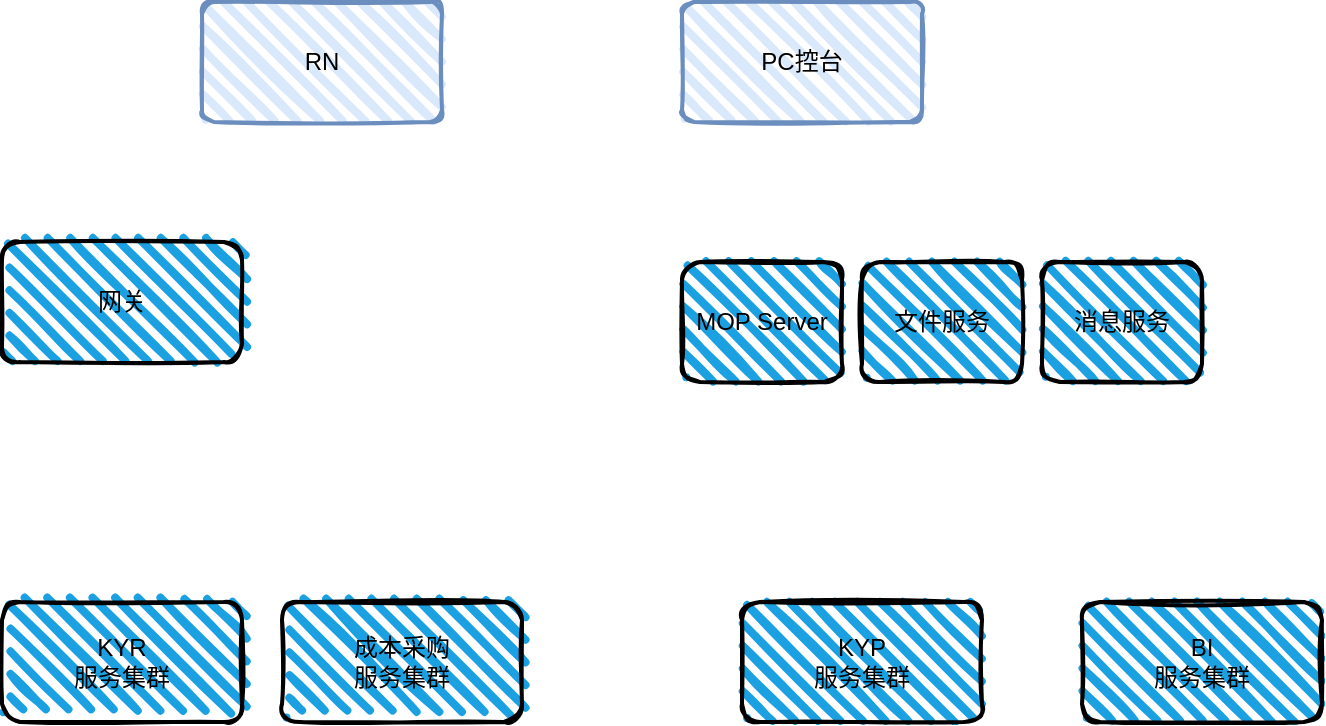 <mxfile version="14.8.4" type="github"><diagram id="amWx9P3n1E7OvGlRH24r" name="第 1 页"><mxGraphModel dx="946" dy="614" grid="1" gridSize="10" guides="1" tooltips="1" connect="1" arrows="1" fold="1" page="1" pageScale="1" pageWidth="827" pageHeight="1169" math="0" shadow="0"><root><mxCell id="0"/><mxCell id="1" parent="0"/><mxCell id="Jjgy3YNpRm99f4q9-tlM-1" value="RN" style="rounded=1;whiteSpace=wrap;html=1;strokeWidth=2;fillWeight=4;hachureGap=8;hachureAngle=45;sketch=1;fillStyle=auto;strokeColor=#6c8ebf;glass=0;shadow=0;fillColor=#dae8fc;arcSize=10;" vertex="1" parent="1"><mxGeometry x="200" y="40" width="120" height="60" as="geometry"/></mxCell><mxCell id="Jjgy3YNpRm99f4q9-tlM-13" value="PC控台" style="rounded=1;whiteSpace=wrap;html=1;strokeWidth=2;fillWeight=4;hachureGap=8;hachureAngle=45;sketch=1;fillStyle=auto;strokeColor=#6c8ebf;glass=0;shadow=0;fillColor=#dae8fc;arcSize=10;" vertex="1" parent="1"><mxGeometry x="440" y="40" width="120" height="60" as="geometry"/></mxCell><mxCell id="Jjgy3YNpRm99f4q9-tlM-14" value="网关" style="rounded=1;whiteSpace=wrap;html=1;strokeWidth=2;fillWeight=4;hachureGap=8;hachureAngle=45;fillColor=#1ba1e2;sketch=1;shadow=0;glass=0;" vertex="1" parent="1"><mxGeometry x="100" y="160" width="120" height="60" as="geometry"/></mxCell><mxCell id="Jjgy3YNpRm99f4q9-tlM-15" value="KYR&lt;br&gt;服务集群" style="rounded=1;whiteSpace=wrap;html=1;strokeWidth=2;fillWeight=4;hachureGap=8;hachureAngle=45;fillColor=#1ba1e2;sketch=1;shadow=0;glass=0;" vertex="1" parent="1"><mxGeometry x="100" y="340" width="120" height="60" as="geometry"/></mxCell><mxCell id="Jjgy3YNpRm99f4q9-tlM-18" value="KYP&lt;br&gt;服务集群" style="rounded=1;whiteSpace=wrap;html=1;strokeWidth=2;fillWeight=4;hachureGap=8;hachureAngle=45;fillColor=#1ba1e2;sketch=1;shadow=0;glass=0;" vertex="1" parent="1"><mxGeometry x="470" y="340" width="120" height="60" as="geometry"/></mxCell><mxCell id="Jjgy3YNpRm99f4q9-tlM-19" value="BI&lt;br&gt;服务集群" style="rounded=1;whiteSpace=wrap;html=1;strokeWidth=2;fillWeight=4;hachureGap=8;hachureAngle=45;fillColor=#1ba1e2;sketch=1;shadow=0;glass=0;" vertex="1" parent="1"><mxGeometry x="640" y="340" width="120" height="60" as="geometry"/></mxCell><mxCell id="Jjgy3YNpRm99f4q9-tlM-20" value="MOP Server" style="rounded=1;whiteSpace=wrap;html=1;strokeWidth=2;fillWeight=4;hachureGap=8;hachureAngle=45;fillColor=#1ba1e2;sketch=1;shadow=0;glass=0;" vertex="1" parent="1"><mxGeometry x="440" y="170" width="80" height="60" as="geometry"/></mxCell><mxCell id="Jjgy3YNpRm99f4q9-tlM-21" value="文件服务" style="rounded=1;whiteSpace=wrap;html=1;strokeWidth=2;fillWeight=4;hachureGap=8;hachureAngle=45;fillColor=#1ba1e2;sketch=1;shadow=0;glass=0;" vertex="1" parent="1"><mxGeometry x="530" y="170" width="80" height="60" as="geometry"/></mxCell><mxCell id="Jjgy3YNpRm99f4q9-tlM-22" value="消息服务" style="rounded=1;whiteSpace=wrap;html=1;strokeWidth=2;fillWeight=4;hachureGap=8;hachureAngle=45;fillColor=#1ba1e2;sketch=1;shadow=0;glass=0;" vertex="1" parent="1"><mxGeometry x="620" y="170" width="80" height="60" as="geometry"/></mxCell><mxCell id="Jjgy3YNpRm99f4q9-tlM-23" value="成本采购&lt;br&gt;服务集群" style="rounded=1;whiteSpace=wrap;html=1;strokeWidth=2;fillWeight=4;hachureGap=8;hachureAngle=45;fillColor=#1ba1e2;sketch=1;shadow=0;glass=0;" vertex="1" parent="1"><mxGeometry x="240" y="340" width="120" height="60" as="geometry"/></mxCell></root></mxGraphModel></diagram></mxfile>